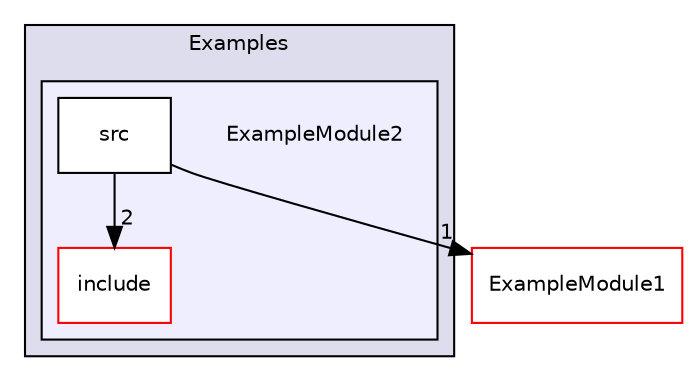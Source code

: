 digraph "/home/travis/build/AliceO2Group/AliceO2/Examples/ExampleModule2" {
  bgcolor=transparent;
  compound=true
  node [ fontsize="10", fontname="Helvetica"];
  edge [ labelfontsize="10", labelfontname="Helvetica"];
  subgraph clusterdir_03680f297d755c096b0a1ead13ee12b7 {
    graph [ bgcolor="#ddddee", pencolor="black", label="Examples" fontname="Helvetica", fontsize="10", URL="dir_03680f297d755c096b0a1ead13ee12b7.html"]
  subgraph clusterdir_b7d59637fa577edf9ee630d8dbfb5a1c {
    graph [ bgcolor="#eeeeff", pencolor="black", label="" URL="dir_b7d59637fa577edf9ee630d8dbfb5a1c.html"];
    dir_b7d59637fa577edf9ee630d8dbfb5a1c [shape=plaintext label="ExampleModule2"];
    dir_32a85253a3e0cfbdb6ecfc6f0a410214 [shape=box label="include" color="red" fillcolor="white" style="filled" URL="dir_32a85253a3e0cfbdb6ecfc6f0a410214.html"];
    dir_b176fc7ab5567bb2c3c282a3f3e392d9 [shape=box label="src" color="black" fillcolor="white" style="filled" URL="dir_b176fc7ab5567bb2c3c282a3f3e392d9.html"];
  }
  }
  dir_4890e928c2bca9ee9d87e3c34bbc2ad4 [shape=box label="ExampleModule1" color="red" URL="dir_4890e928c2bca9ee9d87e3c34bbc2ad4.html"];
  dir_b176fc7ab5567bb2c3c282a3f3e392d9->dir_4890e928c2bca9ee9d87e3c34bbc2ad4 [headlabel="1", labeldistance=1.5 headhref="dir_000399_000396.html"];
  dir_b176fc7ab5567bb2c3c282a3f3e392d9->dir_32a85253a3e0cfbdb6ecfc6f0a410214 [headlabel="2", labeldistance=1.5 headhref="dir_000399_000402.html"];
}

